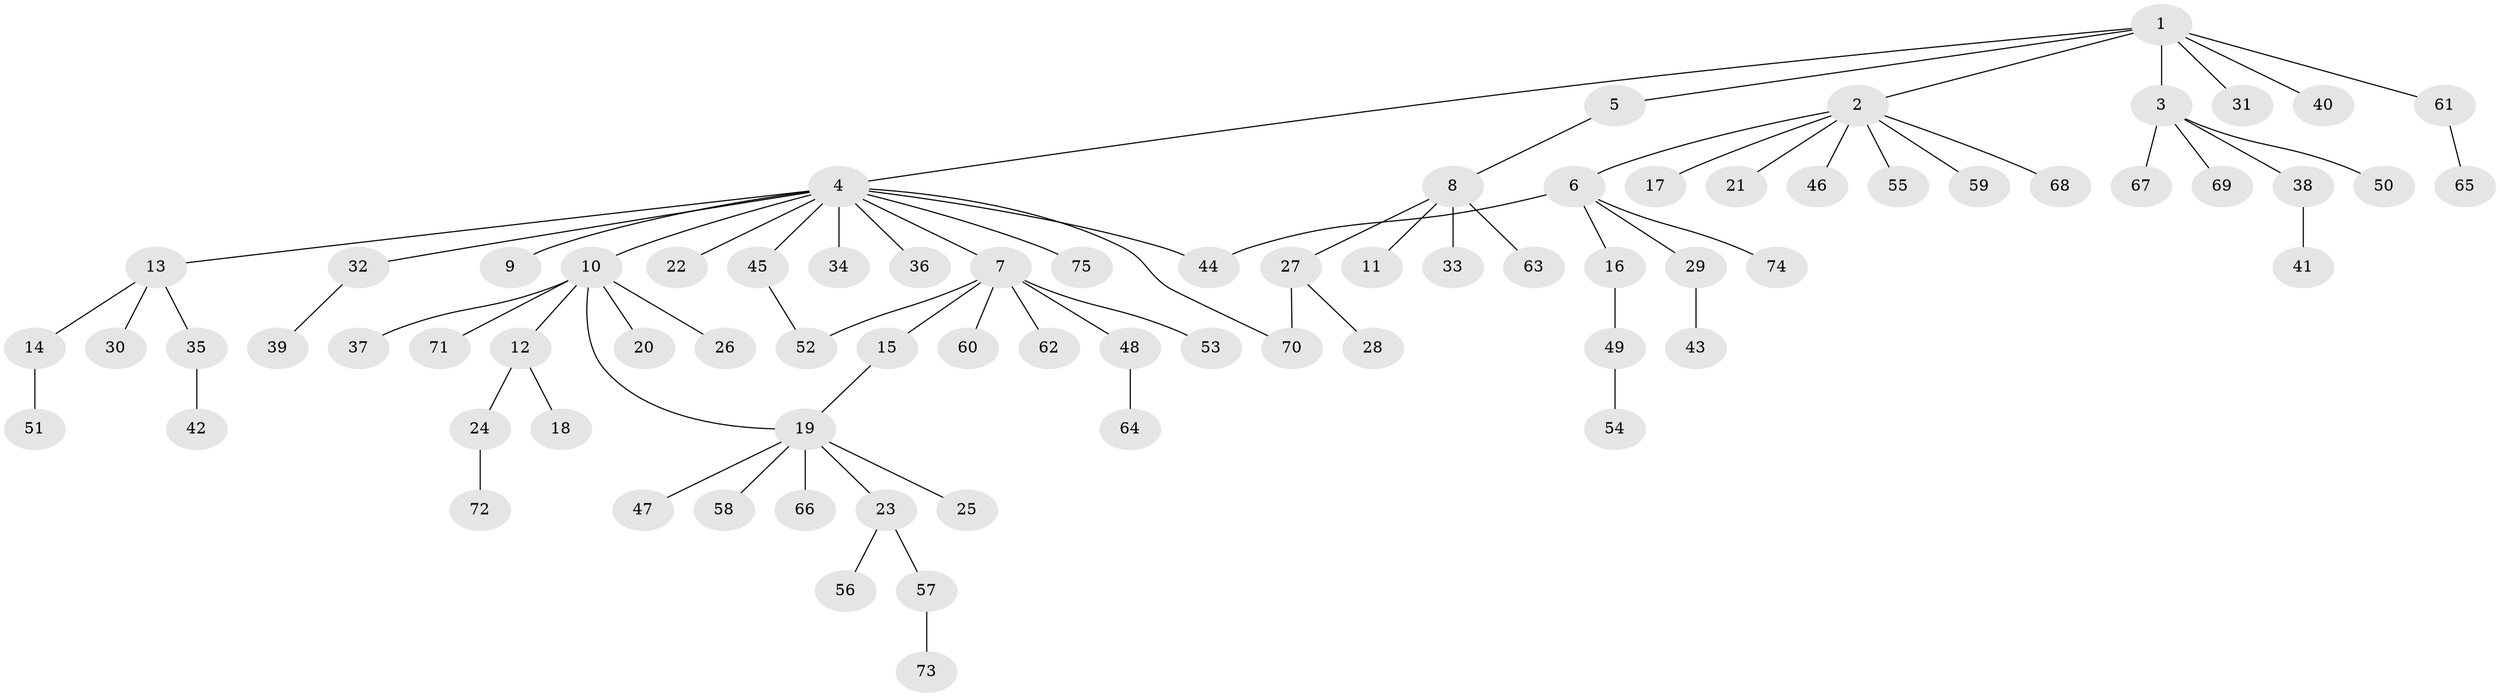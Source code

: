 // Generated by graph-tools (version 1.1) at 2025/47/03/09/25 04:47:10]
// undirected, 75 vertices, 78 edges
graph export_dot {
graph [start="1"]
  node [color=gray90,style=filled];
  1;
  2;
  3;
  4;
  5;
  6;
  7;
  8;
  9;
  10;
  11;
  12;
  13;
  14;
  15;
  16;
  17;
  18;
  19;
  20;
  21;
  22;
  23;
  24;
  25;
  26;
  27;
  28;
  29;
  30;
  31;
  32;
  33;
  34;
  35;
  36;
  37;
  38;
  39;
  40;
  41;
  42;
  43;
  44;
  45;
  46;
  47;
  48;
  49;
  50;
  51;
  52;
  53;
  54;
  55;
  56;
  57;
  58;
  59;
  60;
  61;
  62;
  63;
  64;
  65;
  66;
  67;
  68;
  69;
  70;
  71;
  72;
  73;
  74;
  75;
  1 -- 2;
  1 -- 3;
  1 -- 4;
  1 -- 5;
  1 -- 31;
  1 -- 40;
  1 -- 61;
  2 -- 6;
  2 -- 17;
  2 -- 21;
  2 -- 46;
  2 -- 55;
  2 -- 59;
  2 -- 68;
  3 -- 38;
  3 -- 50;
  3 -- 67;
  3 -- 69;
  4 -- 7;
  4 -- 9;
  4 -- 10;
  4 -- 13;
  4 -- 22;
  4 -- 32;
  4 -- 34;
  4 -- 36;
  4 -- 44;
  4 -- 45;
  4 -- 70;
  4 -- 75;
  5 -- 8;
  6 -- 16;
  6 -- 29;
  6 -- 44;
  6 -- 74;
  7 -- 15;
  7 -- 48;
  7 -- 52;
  7 -- 53;
  7 -- 60;
  7 -- 62;
  8 -- 11;
  8 -- 27;
  8 -- 33;
  8 -- 63;
  10 -- 12;
  10 -- 19;
  10 -- 20;
  10 -- 26;
  10 -- 37;
  10 -- 71;
  12 -- 18;
  12 -- 24;
  13 -- 14;
  13 -- 30;
  13 -- 35;
  14 -- 51;
  15 -- 19;
  16 -- 49;
  19 -- 23;
  19 -- 25;
  19 -- 47;
  19 -- 58;
  19 -- 66;
  23 -- 56;
  23 -- 57;
  24 -- 72;
  27 -- 28;
  27 -- 70;
  29 -- 43;
  32 -- 39;
  35 -- 42;
  38 -- 41;
  45 -- 52;
  48 -- 64;
  49 -- 54;
  57 -- 73;
  61 -- 65;
}
